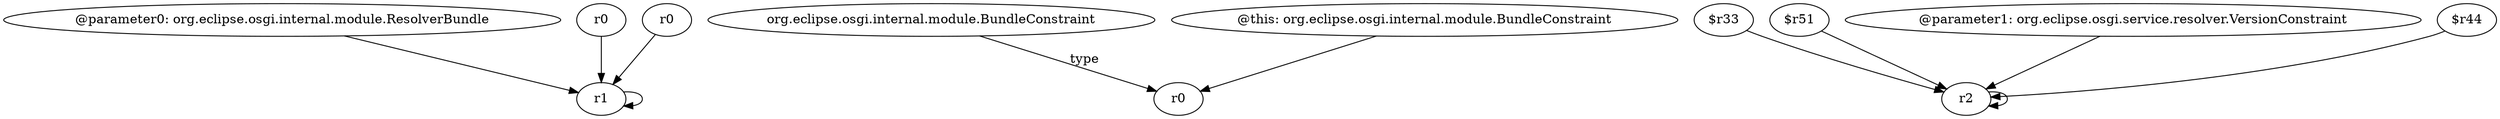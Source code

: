 digraph g {
0[label="@parameter0: org.eclipse.osgi.internal.module.ResolverBundle"]
1[label="r1"]
0->1[label=""]
2[label="org.eclipse.osgi.internal.module.BundleConstraint"]
3[label="r0"]
2->3[label="type"]
4[label="$r33"]
5[label="r2"]
4->5[label=""]
6[label="r0"]
6->1[label=""]
1->1[label=""]
5->5[label=""]
7[label="$r51"]
7->5[label=""]
8[label="@this: org.eclipse.osgi.internal.module.BundleConstraint"]
8->3[label=""]
9[label="@parameter1: org.eclipse.osgi.service.resolver.VersionConstraint"]
9->5[label=""]
10[label="r0"]
10->1[label=""]
11[label="$r44"]
11->5[label=""]
}